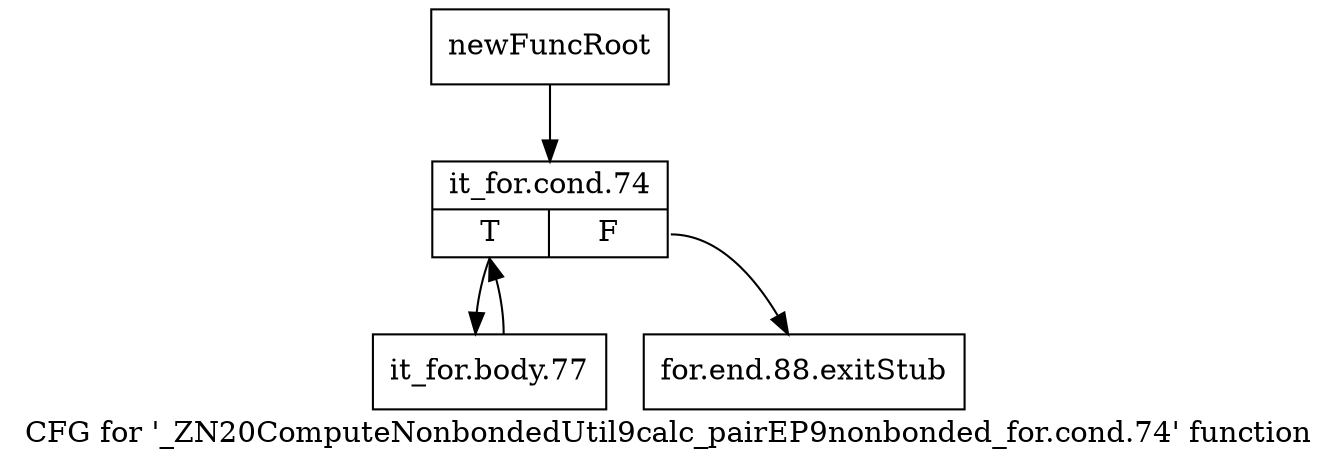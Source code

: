 digraph "CFG for '_ZN20ComputeNonbondedUtil9calc_pairEP9nonbonded_for.cond.74' function" {
	label="CFG for '_ZN20ComputeNonbondedUtil9calc_pairEP9nonbonded_for.cond.74' function";

	Node0x2253920 [shape=record,label="{newFuncRoot}"];
	Node0x2253920 -> Node0x22539c0;
	Node0x2253970 [shape=record,label="{for.end.88.exitStub}"];
	Node0x22539c0 [shape=record,label="{it_for.cond.74|{<s0>T|<s1>F}}"];
	Node0x22539c0:s0 -> Node0x2253a10;
	Node0x22539c0:s1 -> Node0x2253970;
	Node0x2253a10 [shape=record,label="{it_for.body.77}"];
	Node0x2253a10 -> Node0x22539c0;
}
